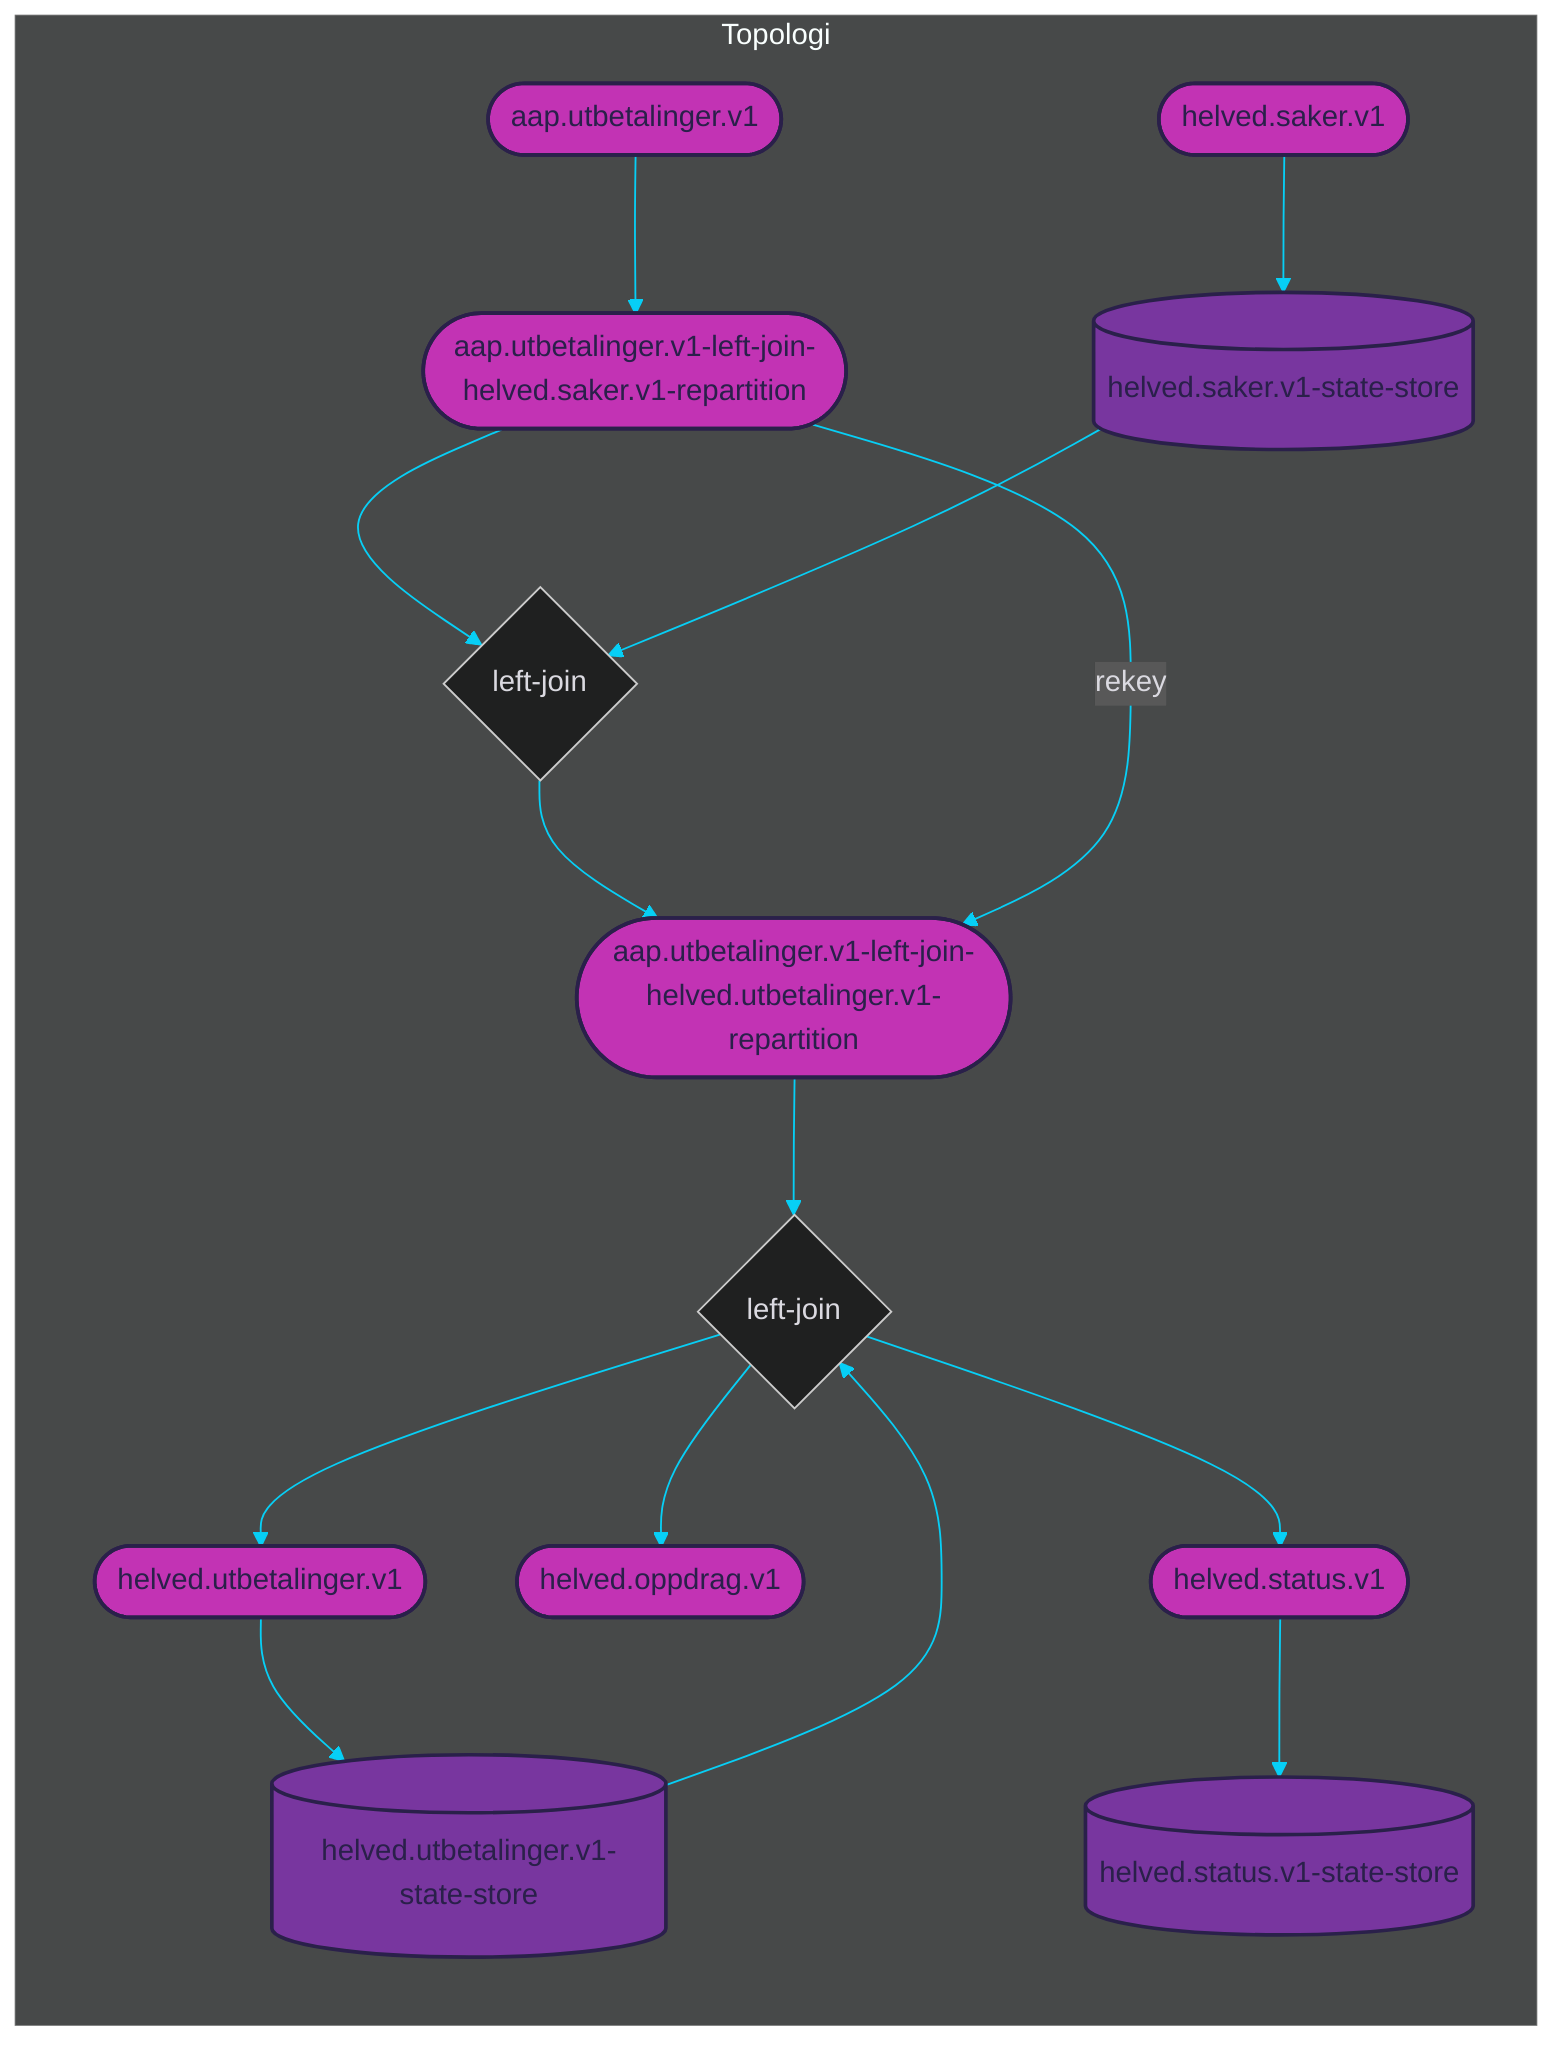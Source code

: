 %%{init: {'theme': 'dark', 'themeVariables': { 'primaryColor': '#07cff6', 'textColor': '#dad9e0', 'lineColor': '#07cff6'}}}%%

graph LR

subgraph Topologi
    %% TOPICS
    aap.utbetalinger.v1-left-join-helved.utbetalinger.v1-repartition([aap.utbetalinger.v1-left-join-helved.utbetalinger.v1-repartition])
	helved.utbetalinger.v1([helved.utbetalinger.v1])
	helved.oppdrag.v1([helved.oppdrag.v1])
	helved.status.v1([helved.status.v1])
	aap.utbetalinger.v1-left-join-helved.saker.v1-repartition([aap.utbetalinger.v1-left-join-helved.saker.v1-repartition])
	helved.saker.v1([helved.saker.v1])
	aap.utbetalinger.v1([aap.utbetalinger.v1])

    %% JOINS
    aap.utbetalinger.v1-left-join-helved.utbetalinger.v1{left-join}
	aap.utbetalinger.v1-left-join-helved.saker.v1{left-join}

    %% STATE PROCESSORS
    
    
    %% STATE STORES
    helved.utbetalinger.v1-state-store[(helved.utbetalinger.v1-state-store)]
	helved.status.v1-state-store[(helved.status.v1-state-store)]
	helved.saker.v1-state-store[(helved.saker.v1-state-store)]
    
    %% DATABASES
    
    

    %% PROCESSOR API JOBS
    
    
    %% JOIN STREAMS
    aap.utbetalinger.v1-left-join-helved.utbetalinger.v1-repartition --> aap.utbetalinger.v1-left-join-helved.utbetalinger.v1
	helved.utbetalinger.v1-state-store --> aap.utbetalinger.v1-left-join-helved.utbetalinger.v1
	aap.utbetalinger.v1-left-join-helved.utbetalinger.v1 --> helved.utbetalinger.v1
	aap.utbetalinger.v1-left-join-helved.utbetalinger.v1 --> helved.oppdrag.v1
	aap.utbetalinger.v1-left-join-helved.utbetalinger.v1 --> helved.status.v1
	aap.utbetalinger.v1-left-join-helved.saker.v1-repartition --> aap.utbetalinger.v1-left-join-helved.saker.v1
	helved.saker.v1-state-store --> aap.utbetalinger.v1-left-join-helved.saker.v1
	aap.utbetalinger.v1-left-join-helved.saker.v1 --> aap.utbetalinger.v1-left-join-helved.utbetalinger.v1-repartition

    %% TABLE STREAMS
    helved.utbetalinger.v1 --> helved.utbetalinger.v1-state-store
	helved.status.v1 --> helved.status.v1-state-store
	helved.saker.v1 --> helved.saker.v1-state-store

    %% JOB STREAMS
    
    
    %% BRANCH STREAMS
    

    %% REPARTITION STREAMS
    aap.utbetalinger.v1-left-join-helved.saker.v1-repartition --> |rekey| aap.utbetalinger.v1-left-join-helved.utbetalinger.v1-repartition
    
    %% BASIC STREAMS
    aap.utbetalinger.v1 --> aap.utbetalinger.v1-left-join-helved.saker.v1-repartition
    
    %% CUSTOM PROCESS STREAMS
    
end

%% COLORS
%% light    #dad9e0
%% purple   #78369f
%% pink     #c233b4
%% dark     #2a204a
%% blue     #07cff6

%% STYLES
style aap.utbetalinger.v1-left-join-helved.utbetalinger.v1-repartition fill:#c233b4, stroke:#2a204a, stroke-width:2px, color:#2a204a
style helved.utbetalinger.v1 fill:#c233b4, stroke:#2a204a, stroke-width:2px, color:#2a204a
style helved.oppdrag.v1 fill:#c233b4, stroke:#2a204a, stroke-width:2px, color:#2a204a
style helved.status.v1 fill:#c233b4, stroke:#2a204a, stroke-width:2px, color:#2a204a
style aap.utbetalinger.v1-left-join-helved.saker.v1-repartition fill:#c233b4, stroke:#2a204a, stroke-width:2px, color:#2a204a
style helved.saker.v1 fill:#c233b4, stroke:#2a204a, stroke-width:2px, color:#2a204a
style aap.utbetalinger.v1 fill:#c233b4, stroke:#2a204a, stroke-width:2px, color:#2a204a
style helved.utbetalinger.v1-state-store fill:#78369f, stroke:#2a204a, stroke-width:2px, color:#2a204a
style helved.status.v1-state-store fill:#78369f, stroke:#2a204a, stroke-width:2px, color:#2a204a
style helved.saker.v1-state-store fill:#78369f, stroke:#2a204a, stroke-width:2px, color:#2a204a
